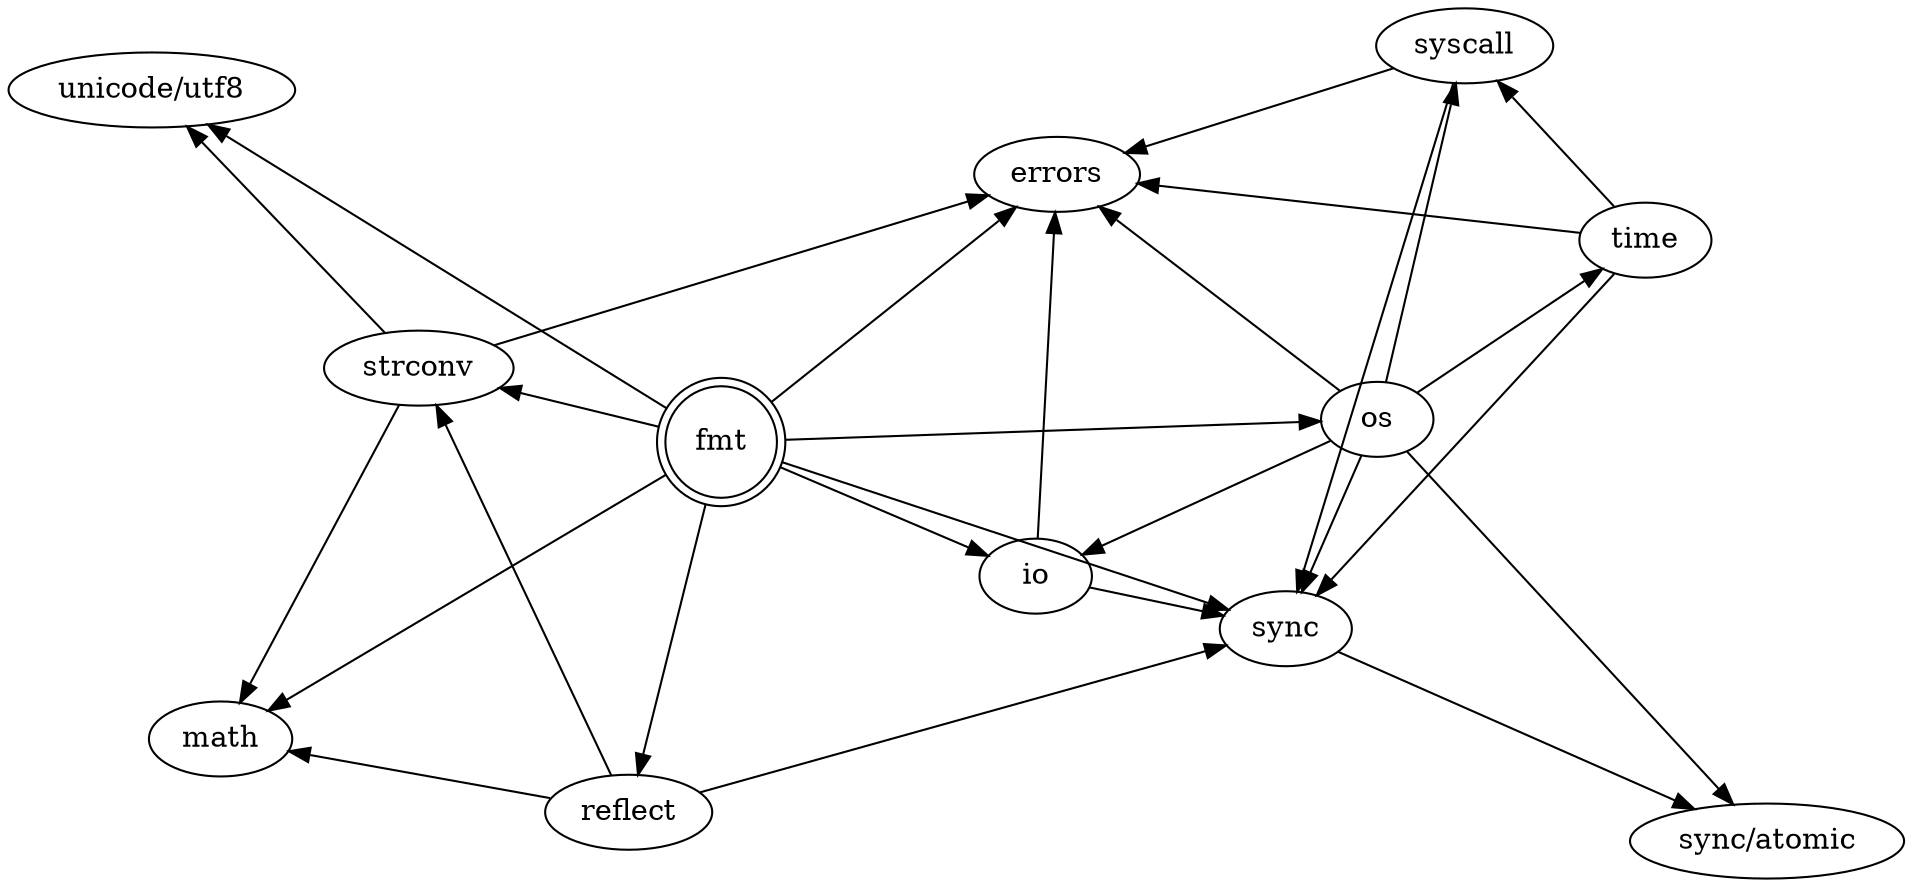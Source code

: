 digraph deps {
  graph [
    charset = "UTF-8";
    labelloc = "t",
    labeljust = "c",
//    bgcolor = "#ffffff",
//    fontcolor = "#000000",
    fontsize = 18,
    style = "filled",
    rankdir = TB,
//    margin = 0.2,
//    layout = circo
//    layout = dot
//    layout = fdp
//    layout = neato
//    layout = osage
    layout = sfdp
//    layout = twopi
  ];
syscall[label="syscall", ];
	unicode_utf8[label="unicode/utf8", ];
	strconv[label="strconv", ];
	math[label="math", ];
	io[label="io", ];
	errors[label="errors", ];
	sync_atomic[label="sync/atomic", ];
	sync[label="sync", ];
	fmt[label="fmt", shape="doublecircle"];
	os[label="os", ];
	reflect[label="reflect", ];
	time[label="time", ];
	fmt -> errors
	fmt -> io
	io -> errors
	io -> sync
	sync -> sync_atomic
	fmt -> math
	fmt -> os
	os -> errors
	os -> io
	os -> sync
	os -> sync_atomic
	os -> syscall
	syscall -> errors
	syscall -> sync
	os -> time
	time -> errors
	time -> sync
	time -> syscall
	fmt -> reflect
	reflect -> math
	reflect -> strconv
	strconv -> errors
	strconv -> math
	strconv -> unicode_utf8
	reflect -> sync
	fmt -> strconv
	fmt -> sync
	fmt -> unicode_utf8
}
